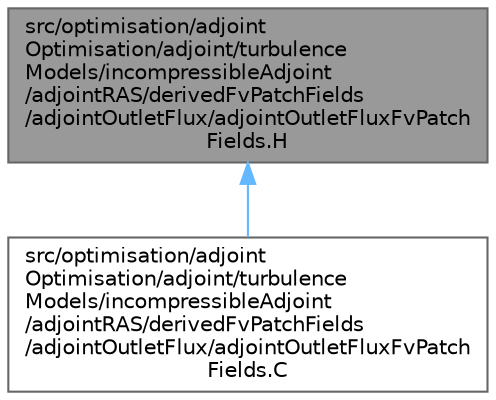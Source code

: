 digraph "src/optimisation/adjointOptimisation/adjoint/turbulenceModels/incompressibleAdjoint/adjointRAS/derivedFvPatchFields/adjointOutletFlux/adjointOutletFluxFvPatchFields.H"
{
 // LATEX_PDF_SIZE
  bgcolor="transparent";
  edge [fontname=Helvetica,fontsize=10,labelfontname=Helvetica,labelfontsize=10];
  node [fontname=Helvetica,fontsize=10,shape=box,height=0.2,width=0.4];
  Node1 [id="Node000001",label="src/optimisation/adjoint\lOptimisation/adjoint/turbulence\lModels/incompressibleAdjoint\l/adjointRAS/derivedFvPatchFields\l/adjointOutletFlux/adjointOutletFluxFvPatch\lFields.H",height=0.2,width=0.4,color="gray40", fillcolor="grey60", style="filled", fontcolor="black",tooltip=" "];
  Node1 -> Node2 [id="edge1_Node000001_Node000002",dir="back",color="steelblue1",style="solid",tooltip=" "];
  Node2 [id="Node000002",label="src/optimisation/adjoint\lOptimisation/adjoint/turbulence\lModels/incompressibleAdjoint\l/adjointRAS/derivedFvPatchFields\l/adjointOutletFlux/adjointOutletFluxFvPatch\lFields.C",height=0.2,width=0.4,color="grey40", fillcolor="white", style="filled",URL="$adjointOutletFluxFvPatchFields_8C.html",tooltip=" "];
}
